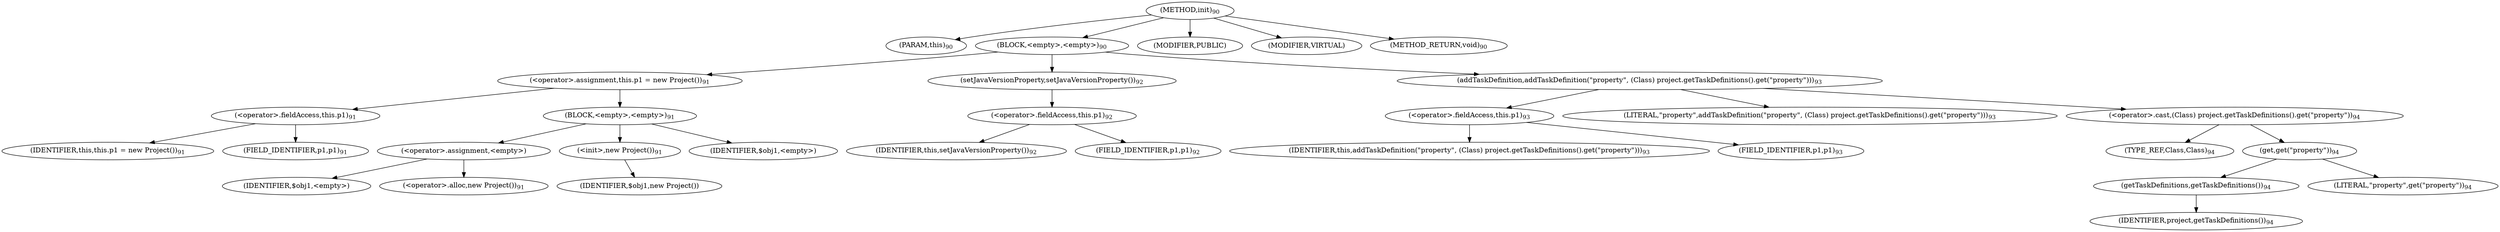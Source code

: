 digraph "init" {  
"49" [label = <(METHOD,init)<SUB>90</SUB>> ]
"50" [label = <(PARAM,this)<SUB>90</SUB>> ]
"51" [label = <(BLOCK,&lt;empty&gt;,&lt;empty&gt;)<SUB>90</SUB>> ]
"52" [label = <(&lt;operator&gt;.assignment,this.p1 = new Project())<SUB>91</SUB>> ]
"53" [label = <(&lt;operator&gt;.fieldAccess,this.p1)<SUB>91</SUB>> ]
"54" [label = <(IDENTIFIER,this,this.p1 = new Project())<SUB>91</SUB>> ]
"55" [label = <(FIELD_IDENTIFIER,p1,p1)<SUB>91</SUB>> ]
"56" [label = <(BLOCK,&lt;empty&gt;,&lt;empty&gt;)<SUB>91</SUB>> ]
"57" [label = <(&lt;operator&gt;.assignment,&lt;empty&gt;)> ]
"58" [label = <(IDENTIFIER,$obj1,&lt;empty&gt;)> ]
"59" [label = <(&lt;operator&gt;.alloc,new Project())<SUB>91</SUB>> ]
"60" [label = <(&lt;init&gt;,new Project())<SUB>91</SUB>> ]
"61" [label = <(IDENTIFIER,$obj1,new Project())> ]
"62" [label = <(IDENTIFIER,$obj1,&lt;empty&gt;)> ]
"63" [label = <(setJavaVersionProperty,setJavaVersionProperty())<SUB>92</SUB>> ]
"64" [label = <(&lt;operator&gt;.fieldAccess,this.p1)<SUB>92</SUB>> ]
"65" [label = <(IDENTIFIER,this,setJavaVersionProperty())<SUB>92</SUB>> ]
"66" [label = <(FIELD_IDENTIFIER,p1,p1)<SUB>92</SUB>> ]
"67" [label = <(addTaskDefinition,addTaskDefinition(&quot;property&quot;, (Class) project.getTaskDefinitions().get(&quot;property&quot;)))<SUB>93</SUB>> ]
"68" [label = <(&lt;operator&gt;.fieldAccess,this.p1)<SUB>93</SUB>> ]
"69" [label = <(IDENTIFIER,this,addTaskDefinition(&quot;property&quot;, (Class) project.getTaskDefinitions().get(&quot;property&quot;)))<SUB>93</SUB>> ]
"70" [label = <(FIELD_IDENTIFIER,p1,p1)<SUB>93</SUB>> ]
"71" [label = <(LITERAL,&quot;property&quot;,addTaskDefinition(&quot;property&quot;, (Class) project.getTaskDefinitions().get(&quot;property&quot;)))<SUB>93</SUB>> ]
"72" [label = <(&lt;operator&gt;.cast,(Class) project.getTaskDefinitions().get(&quot;property&quot;))<SUB>94</SUB>> ]
"73" [label = <(TYPE_REF,Class,Class)<SUB>94</SUB>> ]
"74" [label = <(get,get(&quot;property&quot;))<SUB>94</SUB>> ]
"75" [label = <(getTaskDefinitions,getTaskDefinitions())<SUB>94</SUB>> ]
"76" [label = <(IDENTIFIER,project,getTaskDefinitions())<SUB>94</SUB>> ]
"77" [label = <(LITERAL,&quot;property&quot;,get(&quot;property&quot;))<SUB>94</SUB>> ]
"78" [label = <(MODIFIER,PUBLIC)> ]
"79" [label = <(MODIFIER,VIRTUAL)> ]
"80" [label = <(METHOD_RETURN,void)<SUB>90</SUB>> ]
  "49" -> "50" 
  "49" -> "51" 
  "49" -> "78" 
  "49" -> "79" 
  "49" -> "80" 
  "51" -> "52" 
  "51" -> "63" 
  "51" -> "67" 
  "52" -> "53" 
  "52" -> "56" 
  "53" -> "54" 
  "53" -> "55" 
  "56" -> "57" 
  "56" -> "60" 
  "56" -> "62" 
  "57" -> "58" 
  "57" -> "59" 
  "60" -> "61" 
  "63" -> "64" 
  "64" -> "65" 
  "64" -> "66" 
  "67" -> "68" 
  "67" -> "71" 
  "67" -> "72" 
  "68" -> "69" 
  "68" -> "70" 
  "72" -> "73" 
  "72" -> "74" 
  "74" -> "75" 
  "74" -> "77" 
  "75" -> "76" 
}
